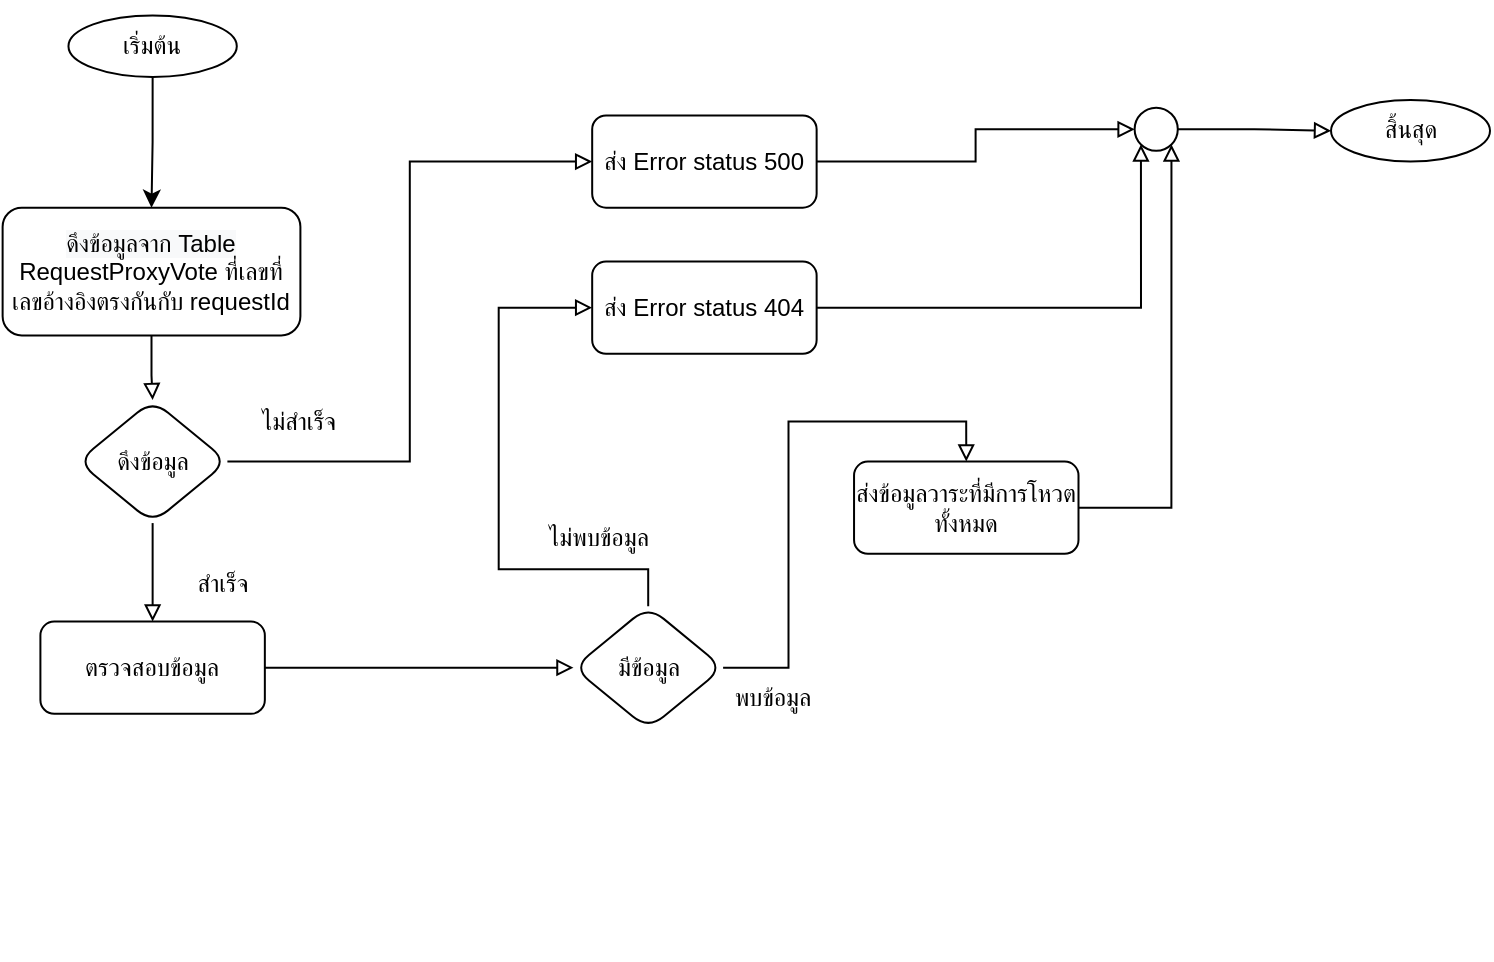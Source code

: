 <mxfile version="20.2.8" type="github">
  <diagram id="l3nBGYv4VJ6K6399M-b1" name="หน้า-1">
    <mxGraphModel dx="920" dy="459" grid="1" gridSize="10" guides="1" tooltips="1" connect="1" arrows="1" fold="1" page="1" pageScale="1" pageWidth="827" pageHeight="1169" math="0" shadow="0">
      <root>
        <mxCell id="0" />
        <mxCell id="1" parent="0" />
        <mxCell id="c2iq8xSu1ZN3qhIwDBXM-1" value="" style="group" vertex="1" connectable="0" parent="1">
          <mxGeometry x="42" y="40" width="744" height="480" as="geometry" />
        </mxCell>
        <mxCell id="c2iq8xSu1ZN3qhIwDBXM-2" value="" style="group" vertex="1" connectable="0" parent="c2iq8xSu1ZN3qhIwDBXM-1">
          <mxGeometry x="19.2" y="7.692" width="724.8" height="356.923" as="geometry" />
        </mxCell>
        <mxCell id="c2iq8xSu1ZN3qhIwDBXM-3" value="เริ่มต้น" style="ellipse;whiteSpace=wrap;html=1;rounded=1;glass=0;strokeWidth=1;shadow=0;" vertex="1" parent="c2iq8xSu1ZN3qhIwDBXM-2">
          <mxGeometry x="14.028" width="84.17" height="30.769" as="geometry" />
        </mxCell>
        <mxCell id="c2iq8xSu1ZN3qhIwDBXM-4" value="สิ้นสุด" style="ellipse;whiteSpace=wrap;html=1;rounded=1;glass=0;strokeWidth=1;shadow=0;" vertex="1" parent="c2iq8xSu1ZN3qhIwDBXM-2">
          <mxGeometry x="645.306" y="42.308" width="79.494" height="30.769" as="geometry" />
        </mxCell>
        <mxCell id="c2iq8xSu1ZN3qhIwDBXM-5" value="&lt;span style=&quot;color: rgb(0, 0, 0); font-family: Helvetica; font-size: 12px; font-style: normal; font-variant-ligatures: normal; font-variant-caps: normal; font-weight: 400; letter-spacing: normal; orphans: 2; text-align: center; text-indent: 0px; text-transform: none; widows: 2; word-spacing: 0px; -webkit-text-stroke-width: 0px; background-color: rgb(248, 249, 250); text-decoration-thickness: initial; text-decoration-style: initial; text-decoration-color: initial; float: none; display: inline !important;&quot;&gt;ดึงข้อมูลจาก Table&lt;br&gt;&lt;/span&gt;RequestProxyVote ที่เลขที่เลขอ้างอิงตรงกันกับ requestId" style="rounded=1;whiteSpace=wrap;html=1;" vertex="1" parent="c2iq8xSu1ZN3qhIwDBXM-2">
          <mxGeometry x="-18.89" y="96.15" width="148.89" height="63.85" as="geometry" />
        </mxCell>
        <mxCell id="c2iq8xSu1ZN3qhIwDBXM-6" style="edgeStyle=orthogonalEdgeStyle;rounded=0;orthogonalLoop=1;jettySize=auto;html=1;entryX=0.5;entryY=0;entryDx=0;entryDy=0;" edge="1" parent="c2iq8xSu1ZN3qhIwDBXM-2" source="c2iq8xSu1ZN3qhIwDBXM-3" target="c2iq8xSu1ZN3qhIwDBXM-5">
          <mxGeometry relative="1" as="geometry" />
        </mxCell>
        <mxCell id="c2iq8xSu1ZN3qhIwDBXM-7" value="ส่ง Error status 500" style="whiteSpace=wrap;html=1;rounded=1;" vertex="1" parent="c2iq8xSu1ZN3qhIwDBXM-2">
          <mxGeometry x="275.892" y="50" width="112.227" height="46.154" as="geometry" />
        </mxCell>
        <mxCell id="c2iq8xSu1ZN3qhIwDBXM-8" value="ตรวจสอบข้อมูล" style="whiteSpace=wrap;html=1;rounded=1;" vertex="1" parent="c2iq8xSu1ZN3qhIwDBXM-2">
          <mxGeometry y="303.077" width="112.227" height="46.154" as="geometry" />
        </mxCell>
        <mxCell id="c2iq8xSu1ZN3qhIwDBXM-9" style="edgeStyle=orthogonalEdgeStyle;rounded=0;orthogonalLoop=1;jettySize=auto;html=1;entryX=0;entryY=0.5;entryDx=0;entryDy=0;endArrow=block;endFill=0;" edge="1" parent="c2iq8xSu1ZN3qhIwDBXM-2" source="c2iq8xSu1ZN3qhIwDBXM-11" target="c2iq8xSu1ZN3qhIwDBXM-7">
          <mxGeometry relative="1" as="geometry" />
        </mxCell>
        <mxCell id="c2iq8xSu1ZN3qhIwDBXM-10" value="" style="edgeStyle=orthogonalEdgeStyle;rounded=0;orthogonalLoop=1;jettySize=auto;html=1;endArrow=block;endFill=0;" edge="1" parent="c2iq8xSu1ZN3qhIwDBXM-2" source="c2iq8xSu1ZN3qhIwDBXM-11" target="c2iq8xSu1ZN3qhIwDBXM-8">
          <mxGeometry relative="1" as="geometry" />
        </mxCell>
        <mxCell id="c2iq8xSu1ZN3qhIwDBXM-11" value="ดึงข้อมูล" style="rhombus;whiteSpace=wrap;html=1;rounded=1;" vertex="1" parent="c2iq8xSu1ZN3qhIwDBXM-2">
          <mxGeometry x="18.705" y="192.308" width="74.818" height="61.538" as="geometry" />
        </mxCell>
        <mxCell id="c2iq8xSu1ZN3qhIwDBXM-12" value="" style="edgeStyle=orthogonalEdgeStyle;rounded=0;orthogonalLoop=1;jettySize=auto;html=1;endArrow=block;endFill=0;" edge="1" parent="c2iq8xSu1ZN3qhIwDBXM-2" source="c2iq8xSu1ZN3qhIwDBXM-5" target="c2iq8xSu1ZN3qhIwDBXM-11">
          <mxGeometry relative="1" as="geometry" />
        </mxCell>
        <mxCell id="c2iq8xSu1ZN3qhIwDBXM-13" value="ไม่สำเร็จ" style="text;html=1;align=center;verticalAlign=middle;resizable=0;points=[];autosize=1;strokeColor=none;fillColor=none;" vertex="1" parent="c2iq8xSu1ZN3qhIwDBXM-2">
          <mxGeometry x="93.523" y="188.462" width="70" height="30" as="geometry" />
        </mxCell>
        <mxCell id="c2iq8xSu1ZN3qhIwDBXM-14" value="สำเร็จ" style="text;html=1;align=center;verticalAlign=middle;resizable=0;points=[];autosize=1;strokeColor=none;fillColor=none;" vertex="1" parent="c2iq8xSu1ZN3qhIwDBXM-2">
          <mxGeometry x="65.466" y="269.231" width="50" height="30" as="geometry" />
        </mxCell>
        <mxCell id="c2iq8xSu1ZN3qhIwDBXM-15" value="มีข้อมูล" style="rhombus;whiteSpace=wrap;html=1;rounded=1;" vertex="1" parent="c2iq8xSu1ZN3qhIwDBXM-2">
          <mxGeometry x="266.539" y="295.385" width="74.818" height="61.538" as="geometry" />
        </mxCell>
        <mxCell id="c2iq8xSu1ZN3qhIwDBXM-16" value="" style="edgeStyle=orthogonalEdgeStyle;rounded=0;orthogonalLoop=1;jettySize=auto;html=1;endArrow=block;endFill=0;" edge="1" parent="c2iq8xSu1ZN3qhIwDBXM-2" source="c2iq8xSu1ZN3qhIwDBXM-8" target="c2iq8xSu1ZN3qhIwDBXM-15">
          <mxGeometry relative="1" as="geometry" />
        </mxCell>
        <mxCell id="c2iq8xSu1ZN3qhIwDBXM-17" value="ส่ง Error status 404" style="whiteSpace=wrap;html=1;rounded=1;" vertex="1" parent="c2iq8xSu1ZN3qhIwDBXM-2">
          <mxGeometry x="275.892" y="123.077" width="112.227" height="46.154" as="geometry" />
        </mxCell>
        <mxCell id="c2iq8xSu1ZN3qhIwDBXM-18" value="" style="edgeStyle=orthogonalEdgeStyle;rounded=0;orthogonalLoop=1;jettySize=auto;html=1;endArrow=block;endFill=0;" edge="1" parent="c2iq8xSu1ZN3qhIwDBXM-2" source="c2iq8xSu1ZN3qhIwDBXM-15" target="c2iq8xSu1ZN3qhIwDBXM-17">
          <mxGeometry relative="1" as="geometry">
            <Array as="points">
              <mxPoint x="303.948" y="276.923" />
              <mxPoint x="229.13" y="276.923" />
              <mxPoint x="229.13" y="146.154" />
            </Array>
          </mxGeometry>
        </mxCell>
        <mxCell id="c2iq8xSu1ZN3qhIwDBXM-19" value="ไม่พบข้อมูล" style="text;html=1;align=center;verticalAlign=middle;resizable=0;points=[];autosize=1;strokeColor=none;fillColor=none;" vertex="1" parent="c2iq8xSu1ZN3qhIwDBXM-2">
          <mxGeometry x="238.483" y="246.154" width="80" height="30" as="geometry" />
        </mxCell>
        <mxCell id="c2iq8xSu1ZN3qhIwDBXM-20" value="พบข้อมูล" style="text;html=1;align=center;verticalAlign=middle;resizable=0;points=[];autosize=1;strokeColor=none;fillColor=none;" vertex="1" parent="c2iq8xSu1ZN3qhIwDBXM-2">
          <mxGeometry x="331.07" y="326.154" width="70" height="30" as="geometry" />
        </mxCell>
        <mxCell id="c2iq8xSu1ZN3qhIwDBXM-21" value="ส่งข้อมูลวาระที่มีการโหวตทั้งหมด" style="whiteSpace=wrap;html=1;rounded=1;" vertex="1" parent="c2iq8xSu1ZN3qhIwDBXM-2">
          <mxGeometry x="406.823" y="223.077" width="112.227" height="46.154" as="geometry" />
        </mxCell>
        <mxCell id="c2iq8xSu1ZN3qhIwDBXM-22" value="" style="edgeStyle=orthogonalEdgeStyle;rounded=0;orthogonalLoop=1;jettySize=auto;html=1;endArrow=block;endFill=0;entryX=0.5;entryY=0;entryDx=0;entryDy=0;" edge="1" parent="c2iq8xSu1ZN3qhIwDBXM-2" source="c2iq8xSu1ZN3qhIwDBXM-15" target="c2iq8xSu1ZN3qhIwDBXM-21">
          <mxGeometry relative="1" as="geometry">
            <mxPoint x="56.114" y="484.615" as="targetPoint" />
          </mxGeometry>
        </mxCell>
        <mxCell id="c2iq8xSu1ZN3qhIwDBXM-23" value="" style="edgeStyle=orthogonalEdgeStyle;rounded=0;orthogonalLoop=1;jettySize=auto;html=1;endArrow=block;endFill=0;" edge="1" parent="c2iq8xSu1ZN3qhIwDBXM-2" source="c2iq8xSu1ZN3qhIwDBXM-24" target="c2iq8xSu1ZN3qhIwDBXM-4">
          <mxGeometry relative="1" as="geometry" />
        </mxCell>
        <mxCell id="c2iq8xSu1ZN3qhIwDBXM-24" value="" style="ellipse;whiteSpace=wrap;html=1;aspect=fixed;" vertex="1" parent="c2iq8xSu1ZN3qhIwDBXM-2">
          <mxGeometry x="547.107" y="46.154" width="21.582" height="21.582" as="geometry" />
        </mxCell>
        <mxCell id="c2iq8xSu1ZN3qhIwDBXM-25" style="edgeStyle=orthogonalEdgeStyle;rounded=0;orthogonalLoop=1;jettySize=auto;html=1;entryX=0;entryY=0.5;entryDx=0;entryDy=0;endArrow=block;endFill=0;" edge="1" parent="c2iq8xSu1ZN3qhIwDBXM-2" source="c2iq8xSu1ZN3qhIwDBXM-7" target="c2iq8xSu1ZN3qhIwDBXM-24">
          <mxGeometry relative="1" as="geometry" />
        </mxCell>
        <mxCell id="c2iq8xSu1ZN3qhIwDBXM-26" style="edgeStyle=orthogonalEdgeStyle;rounded=0;orthogonalLoop=1;jettySize=auto;html=1;entryX=0;entryY=1;entryDx=0;entryDy=0;endArrow=block;endFill=0;" edge="1" parent="c2iq8xSu1ZN3qhIwDBXM-2" source="c2iq8xSu1ZN3qhIwDBXM-17" target="c2iq8xSu1ZN3qhIwDBXM-24">
          <mxGeometry relative="1" as="geometry" />
        </mxCell>
        <mxCell id="c2iq8xSu1ZN3qhIwDBXM-27" style="edgeStyle=orthogonalEdgeStyle;rounded=0;orthogonalLoop=1;jettySize=auto;html=1;entryX=1;entryY=1;entryDx=0;entryDy=0;endArrow=block;endFill=0;" edge="1" parent="c2iq8xSu1ZN3qhIwDBXM-2" source="c2iq8xSu1ZN3qhIwDBXM-21" target="c2iq8xSu1ZN3qhIwDBXM-24">
          <mxGeometry relative="1" as="geometry" />
        </mxCell>
      </root>
    </mxGraphModel>
  </diagram>
</mxfile>
